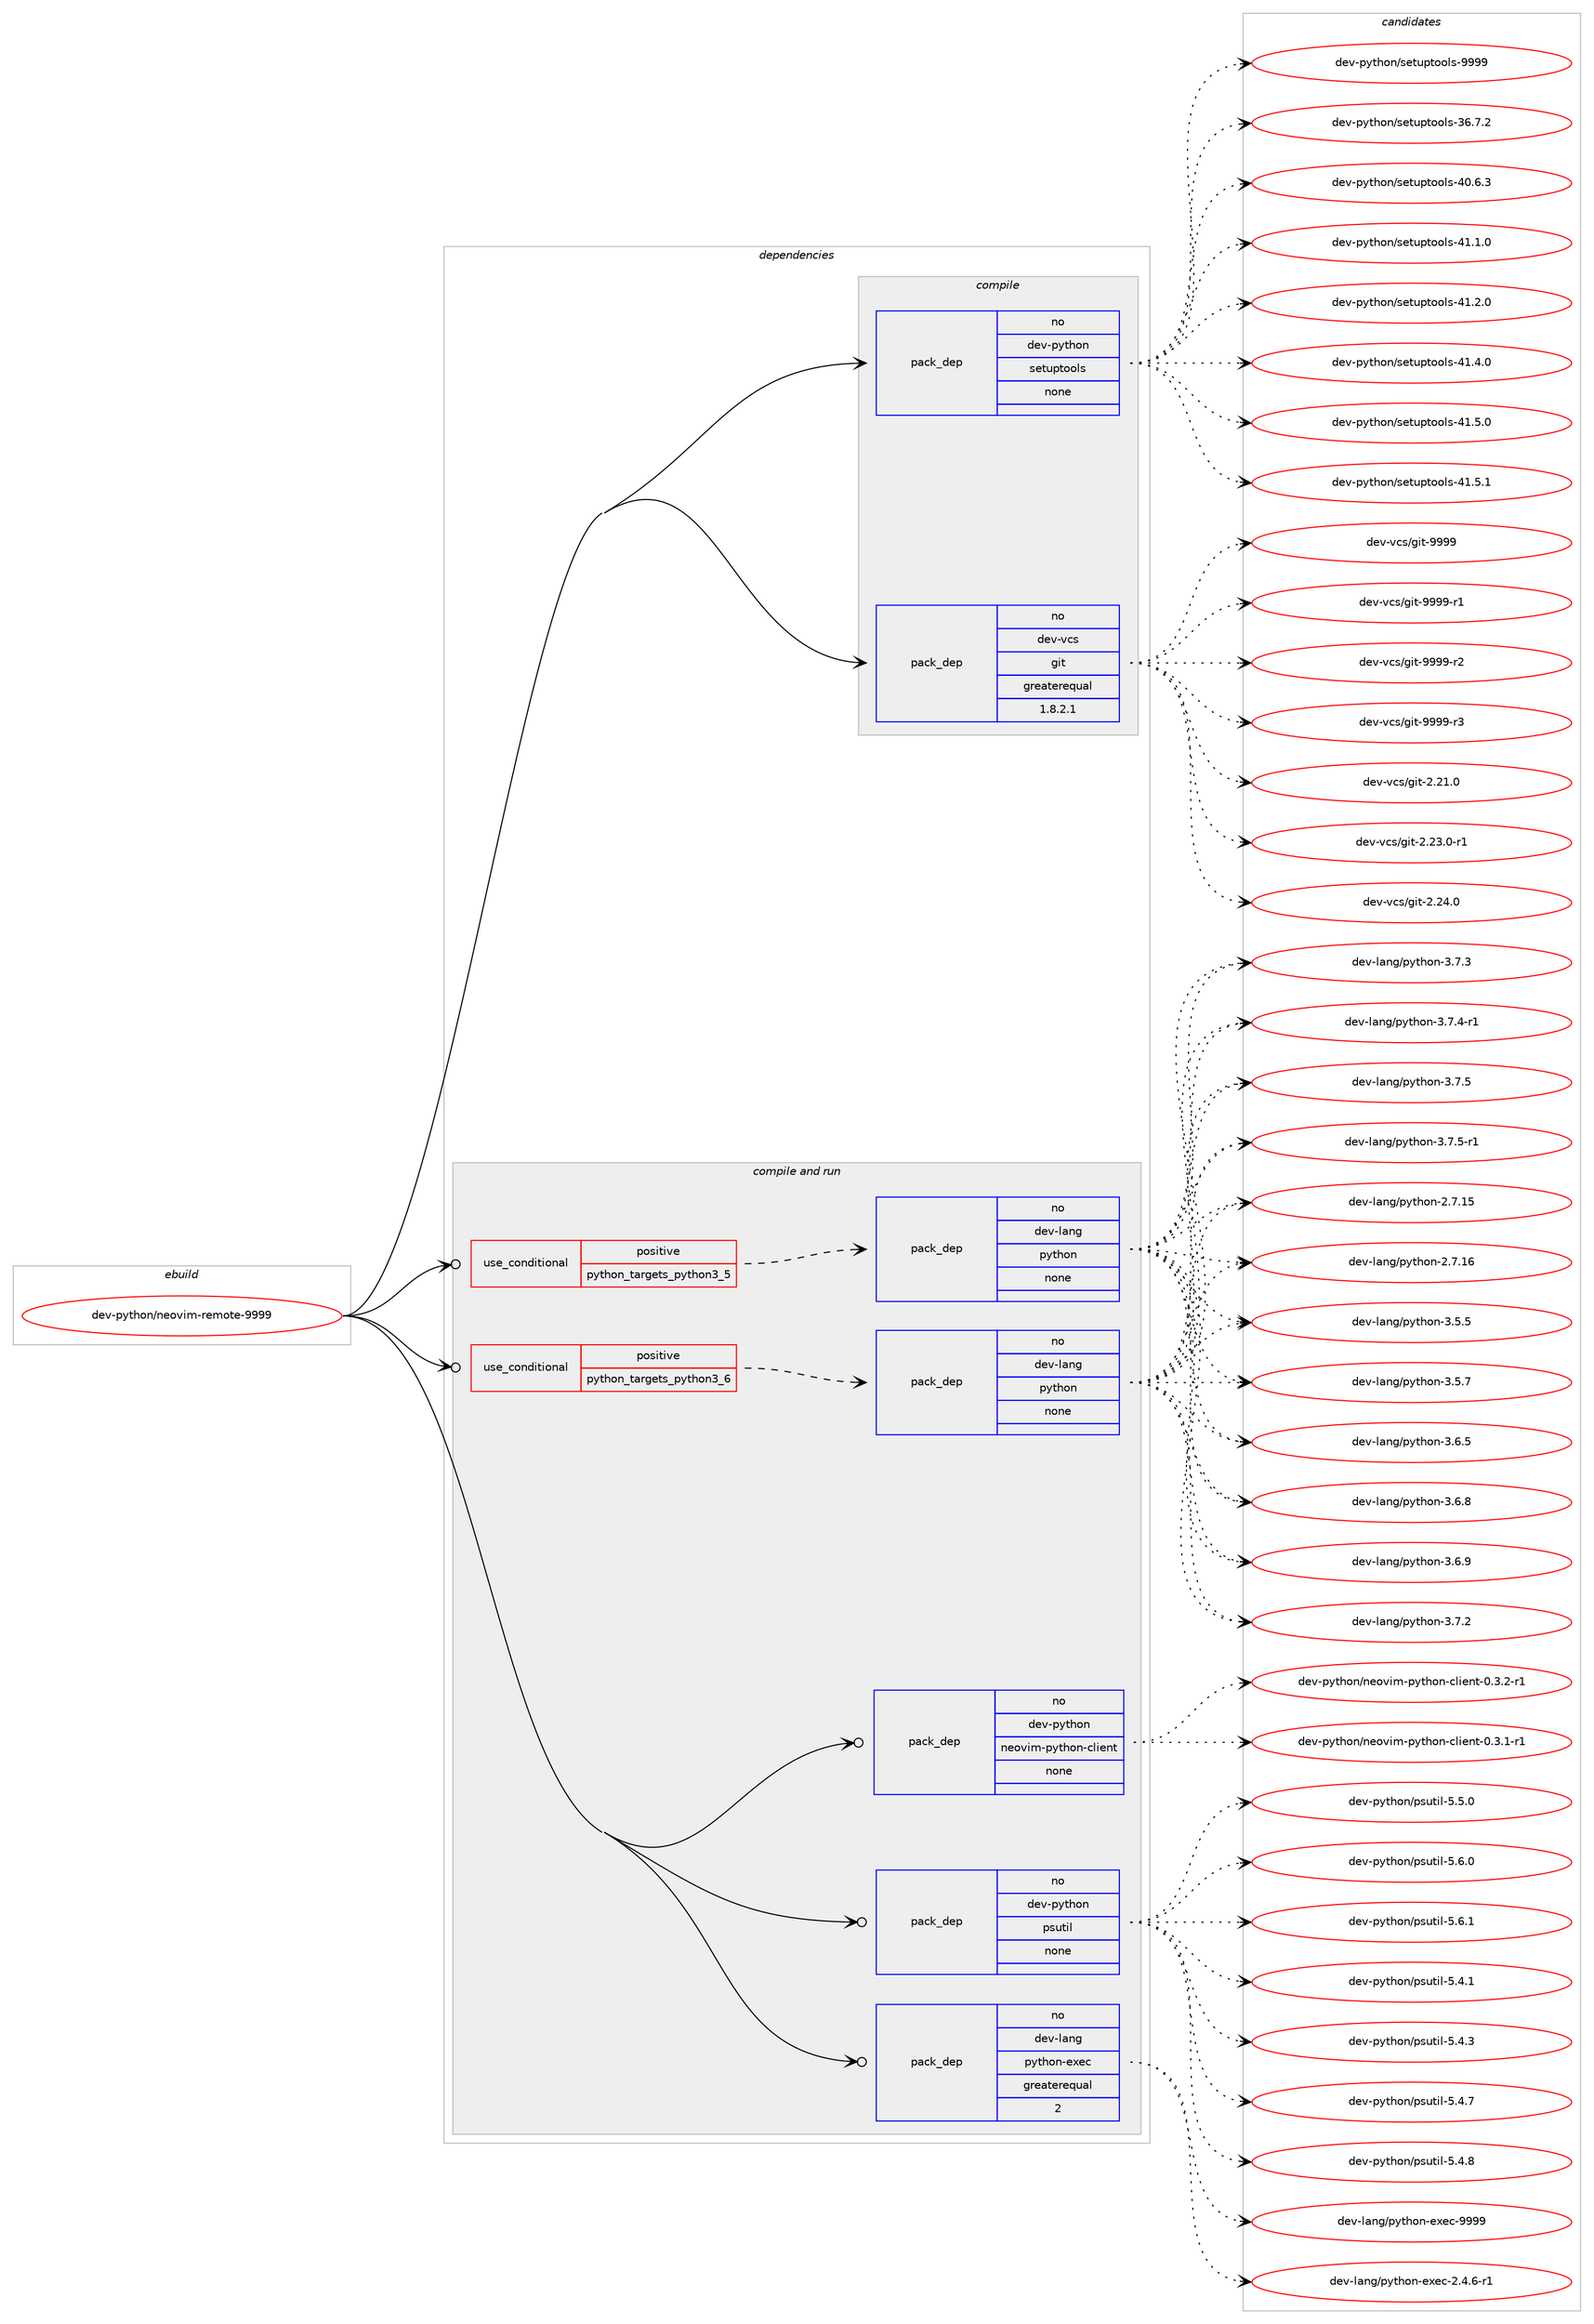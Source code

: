 digraph prolog {

# *************
# Graph options
# *************

newrank=true;
concentrate=true;
compound=true;
graph [rankdir=LR,fontname=Helvetica,fontsize=10,ranksep=1.5];#, ranksep=2.5, nodesep=0.2];
edge  [arrowhead=vee];
node  [fontname=Helvetica,fontsize=10];

# **********
# The ebuild
# **********

subgraph cluster_leftcol {
color=gray;
rank=same;
label=<<i>ebuild</i>>;
id [label="dev-python/neovim-remote-9999", color=red, width=4, href="../dev-python/neovim-remote-9999.svg"];
}

# ****************
# The dependencies
# ****************

subgraph cluster_midcol {
color=gray;
label=<<i>dependencies</i>>;
subgraph cluster_compile {
fillcolor="#eeeeee";
style=filled;
label=<<i>compile</i>>;
subgraph pack461418 {
dependency616241 [label=<<TABLE BORDER="0" CELLBORDER="1" CELLSPACING="0" CELLPADDING="4" WIDTH="220"><TR><TD ROWSPAN="6" CELLPADDING="30">pack_dep</TD></TR><TR><TD WIDTH="110">no</TD></TR><TR><TD>dev-python</TD></TR><TR><TD>setuptools</TD></TR><TR><TD>none</TD></TR><TR><TD></TD></TR></TABLE>>, shape=none, color=blue];
}
id:e -> dependency616241:w [weight=20,style="solid",arrowhead="vee"];
subgraph pack461419 {
dependency616242 [label=<<TABLE BORDER="0" CELLBORDER="1" CELLSPACING="0" CELLPADDING="4" WIDTH="220"><TR><TD ROWSPAN="6" CELLPADDING="30">pack_dep</TD></TR><TR><TD WIDTH="110">no</TD></TR><TR><TD>dev-vcs</TD></TR><TR><TD>git</TD></TR><TR><TD>greaterequal</TD></TR><TR><TD>1.8.2.1</TD></TR></TABLE>>, shape=none, color=blue];
}
id:e -> dependency616242:w [weight=20,style="solid",arrowhead="vee"];
}
subgraph cluster_compileandrun {
fillcolor="#eeeeee";
style=filled;
label=<<i>compile and run</i>>;
subgraph cond143018 {
dependency616243 [label=<<TABLE BORDER="0" CELLBORDER="1" CELLSPACING="0" CELLPADDING="4"><TR><TD ROWSPAN="3" CELLPADDING="10">use_conditional</TD></TR><TR><TD>positive</TD></TR><TR><TD>python_targets_python3_5</TD></TR></TABLE>>, shape=none, color=red];
subgraph pack461420 {
dependency616244 [label=<<TABLE BORDER="0" CELLBORDER="1" CELLSPACING="0" CELLPADDING="4" WIDTH="220"><TR><TD ROWSPAN="6" CELLPADDING="30">pack_dep</TD></TR><TR><TD WIDTH="110">no</TD></TR><TR><TD>dev-lang</TD></TR><TR><TD>python</TD></TR><TR><TD>none</TD></TR><TR><TD></TD></TR></TABLE>>, shape=none, color=blue];
}
dependency616243:e -> dependency616244:w [weight=20,style="dashed",arrowhead="vee"];
}
id:e -> dependency616243:w [weight=20,style="solid",arrowhead="odotvee"];
subgraph cond143019 {
dependency616245 [label=<<TABLE BORDER="0" CELLBORDER="1" CELLSPACING="0" CELLPADDING="4"><TR><TD ROWSPAN="3" CELLPADDING="10">use_conditional</TD></TR><TR><TD>positive</TD></TR><TR><TD>python_targets_python3_6</TD></TR></TABLE>>, shape=none, color=red];
subgraph pack461421 {
dependency616246 [label=<<TABLE BORDER="0" CELLBORDER="1" CELLSPACING="0" CELLPADDING="4" WIDTH="220"><TR><TD ROWSPAN="6" CELLPADDING="30">pack_dep</TD></TR><TR><TD WIDTH="110">no</TD></TR><TR><TD>dev-lang</TD></TR><TR><TD>python</TD></TR><TR><TD>none</TD></TR><TR><TD></TD></TR></TABLE>>, shape=none, color=blue];
}
dependency616245:e -> dependency616246:w [weight=20,style="dashed",arrowhead="vee"];
}
id:e -> dependency616245:w [weight=20,style="solid",arrowhead="odotvee"];
subgraph pack461422 {
dependency616247 [label=<<TABLE BORDER="0" CELLBORDER="1" CELLSPACING="0" CELLPADDING="4" WIDTH="220"><TR><TD ROWSPAN="6" CELLPADDING="30">pack_dep</TD></TR><TR><TD WIDTH="110">no</TD></TR><TR><TD>dev-lang</TD></TR><TR><TD>python-exec</TD></TR><TR><TD>greaterequal</TD></TR><TR><TD>2</TD></TR></TABLE>>, shape=none, color=blue];
}
id:e -> dependency616247:w [weight=20,style="solid",arrowhead="odotvee"];
subgraph pack461423 {
dependency616248 [label=<<TABLE BORDER="0" CELLBORDER="1" CELLSPACING="0" CELLPADDING="4" WIDTH="220"><TR><TD ROWSPAN="6" CELLPADDING="30">pack_dep</TD></TR><TR><TD WIDTH="110">no</TD></TR><TR><TD>dev-python</TD></TR><TR><TD>neovim-python-client</TD></TR><TR><TD>none</TD></TR><TR><TD></TD></TR></TABLE>>, shape=none, color=blue];
}
id:e -> dependency616248:w [weight=20,style="solid",arrowhead="odotvee"];
subgraph pack461424 {
dependency616249 [label=<<TABLE BORDER="0" CELLBORDER="1" CELLSPACING="0" CELLPADDING="4" WIDTH="220"><TR><TD ROWSPAN="6" CELLPADDING="30">pack_dep</TD></TR><TR><TD WIDTH="110">no</TD></TR><TR><TD>dev-python</TD></TR><TR><TD>psutil</TD></TR><TR><TD>none</TD></TR><TR><TD></TD></TR></TABLE>>, shape=none, color=blue];
}
id:e -> dependency616249:w [weight=20,style="solid",arrowhead="odotvee"];
}
subgraph cluster_run {
fillcolor="#eeeeee";
style=filled;
label=<<i>run</i>>;
}
}

# **************
# The candidates
# **************

subgraph cluster_choices {
rank=same;
color=gray;
label=<<i>candidates</i>>;

subgraph choice461418 {
color=black;
nodesep=1;
choice100101118451121211161041111104711510111611711211611111110811545515446554650 [label="dev-python/setuptools-36.7.2", color=red, width=4,href="../dev-python/setuptools-36.7.2.svg"];
choice100101118451121211161041111104711510111611711211611111110811545524846544651 [label="dev-python/setuptools-40.6.3", color=red, width=4,href="../dev-python/setuptools-40.6.3.svg"];
choice100101118451121211161041111104711510111611711211611111110811545524946494648 [label="dev-python/setuptools-41.1.0", color=red, width=4,href="../dev-python/setuptools-41.1.0.svg"];
choice100101118451121211161041111104711510111611711211611111110811545524946504648 [label="dev-python/setuptools-41.2.0", color=red, width=4,href="../dev-python/setuptools-41.2.0.svg"];
choice100101118451121211161041111104711510111611711211611111110811545524946524648 [label="dev-python/setuptools-41.4.0", color=red, width=4,href="../dev-python/setuptools-41.4.0.svg"];
choice100101118451121211161041111104711510111611711211611111110811545524946534648 [label="dev-python/setuptools-41.5.0", color=red, width=4,href="../dev-python/setuptools-41.5.0.svg"];
choice100101118451121211161041111104711510111611711211611111110811545524946534649 [label="dev-python/setuptools-41.5.1", color=red, width=4,href="../dev-python/setuptools-41.5.1.svg"];
choice10010111845112121116104111110471151011161171121161111111081154557575757 [label="dev-python/setuptools-9999", color=red, width=4,href="../dev-python/setuptools-9999.svg"];
dependency616241:e -> choice100101118451121211161041111104711510111611711211611111110811545515446554650:w [style=dotted,weight="100"];
dependency616241:e -> choice100101118451121211161041111104711510111611711211611111110811545524846544651:w [style=dotted,weight="100"];
dependency616241:e -> choice100101118451121211161041111104711510111611711211611111110811545524946494648:w [style=dotted,weight="100"];
dependency616241:e -> choice100101118451121211161041111104711510111611711211611111110811545524946504648:w [style=dotted,weight="100"];
dependency616241:e -> choice100101118451121211161041111104711510111611711211611111110811545524946524648:w [style=dotted,weight="100"];
dependency616241:e -> choice100101118451121211161041111104711510111611711211611111110811545524946534648:w [style=dotted,weight="100"];
dependency616241:e -> choice100101118451121211161041111104711510111611711211611111110811545524946534649:w [style=dotted,weight="100"];
dependency616241:e -> choice10010111845112121116104111110471151011161171121161111111081154557575757:w [style=dotted,weight="100"];
}
subgraph choice461419 {
color=black;
nodesep=1;
choice10010111845118991154710310511645504650494648 [label="dev-vcs/git-2.21.0", color=red, width=4,href="../dev-vcs/git-2.21.0.svg"];
choice100101118451189911547103105116455046505146484511449 [label="dev-vcs/git-2.23.0-r1", color=red, width=4,href="../dev-vcs/git-2.23.0-r1.svg"];
choice10010111845118991154710310511645504650524648 [label="dev-vcs/git-2.24.0", color=red, width=4,href="../dev-vcs/git-2.24.0.svg"];
choice1001011184511899115471031051164557575757 [label="dev-vcs/git-9999", color=red, width=4,href="../dev-vcs/git-9999.svg"];
choice10010111845118991154710310511645575757574511449 [label="dev-vcs/git-9999-r1", color=red, width=4,href="../dev-vcs/git-9999-r1.svg"];
choice10010111845118991154710310511645575757574511450 [label="dev-vcs/git-9999-r2", color=red, width=4,href="../dev-vcs/git-9999-r2.svg"];
choice10010111845118991154710310511645575757574511451 [label="dev-vcs/git-9999-r3", color=red, width=4,href="../dev-vcs/git-9999-r3.svg"];
dependency616242:e -> choice10010111845118991154710310511645504650494648:w [style=dotted,weight="100"];
dependency616242:e -> choice100101118451189911547103105116455046505146484511449:w [style=dotted,weight="100"];
dependency616242:e -> choice10010111845118991154710310511645504650524648:w [style=dotted,weight="100"];
dependency616242:e -> choice1001011184511899115471031051164557575757:w [style=dotted,weight="100"];
dependency616242:e -> choice10010111845118991154710310511645575757574511449:w [style=dotted,weight="100"];
dependency616242:e -> choice10010111845118991154710310511645575757574511450:w [style=dotted,weight="100"];
dependency616242:e -> choice10010111845118991154710310511645575757574511451:w [style=dotted,weight="100"];
}
subgraph choice461420 {
color=black;
nodesep=1;
choice10010111845108971101034711212111610411111045504655464953 [label="dev-lang/python-2.7.15", color=red, width=4,href="../dev-lang/python-2.7.15.svg"];
choice10010111845108971101034711212111610411111045504655464954 [label="dev-lang/python-2.7.16", color=red, width=4,href="../dev-lang/python-2.7.16.svg"];
choice100101118451089711010347112121116104111110455146534653 [label="dev-lang/python-3.5.5", color=red, width=4,href="../dev-lang/python-3.5.5.svg"];
choice100101118451089711010347112121116104111110455146534655 [label="dev-lang/python-3.5.7", color=red, width=4,href="../dev-lang/python-3.5.7.svg"];
choice100101118451089711010347112121116104111110455146544653 [label="dev-lang/python-3.6.5", color=red, width=4,href="../dev-lang/python-3.6.5.svg"];
choice100101118451089711010347112121116104111110455146544656 [label="dev-lang/python-3.6.8", color=red, width=4,href="../dev-lang/python-3.6.8.svg"];
choice100101118451089711010347112121116104111110455146544657 [label="dev-lang/python-3.6.9", color=red, width=4,href="../dev-lang/python-3.6.9.svg"];
choice100101118451089711010347112121116104111110455146554650 [label="dev-lang/python-3.7.2", color=red, width=4,href="../dev-lang/python-3.7.2.svg"];
choice100101118451089711010347112121116104111110455146554651 [label="dev-lang/python-3.7.3", color=red, width=4,href="../dev-lang/python-3.7.3.svg"];
choice1001011184510897110103471121211161041111104551465546524511449 [label="dev-lang/python-3.7.4-r1", color=red, width=4,href="../dev-lang/python-3.7.4-r1.svg"];
choice100101118451089711010347112121116104111110455146554653 [label="dev-lang/python-3.7.5", color=red, width=4,href="../dev-lang/python-3.7.5.svg"];
choice1001011184510897110103471121211161041111104551465546534511449 [label="dev-lang/python-3.7.5-r1", color=red, width=4,href="../dev-lang/python-3.7.5-r1.svg"];
dependency616244:e -> choice10010111845108971101034711212111610411111045504655464953:w [style=dotted,weight="100"];
dependency616244:e -> choice10010111845108971101034711212111610411111045504655464954:w [style=dotted,weight="100"];
dependency616244:e -> choice100101118451089711010347112121116104111110455146534653:w [style=dotted,weight="100"];
dependency616244:e -> choice100101118451089711010347112121116104111110455146534655:w [style=dotted,weight="100"];
dependency616244:e -> choice100101118451089711010347112121116104111110455146544653:w [style=dotted,weight="100"];
dependency616244:e -> choice100101118451089711010347112121116104111110455146544656:w [style=dotted,weight="100"];
dependency616244:e -> choice100101118451089711010347112121116104111110455146544657:w [style=dotted,weight="100"];
dependency616244:e -> choice100101118451089711010347112121116104111110455146554650:w [style=dotted,weight="100"];
dependency616244:e -> choice100101118451089711010347112121116104111110455146554651:w [style=dotted,weight="100"];
dependency616244:e -> choice1001011184510897110103471121211161041111104551465546524511449:w [style=dotted,weight="100"];
dependency616244:e -> choice100101118451089711010347112121116104111110455146554653:w [style=dotted,weight="100"];
dependency616244:e -> choice1001011184510897110103471121211161041111104551465546534511449:w [style=dotted,weight="100"];
}
subgraph choice461421 {
color=black;
nodesep=1;
choice10010111845108971101034711212111610411111045504655464953 [label="dev-lang/python-2.7.15", color=red, width=4,href="../dev-lang/python-2.7.15.svg"];
choice10010111845108971101034711212111610411111045504655464954 [label="dev-lang/python-2.7.16", color=red, width=4,href="../dev-lang/python-2.7.16.svg"];
choice100101118451089711010347112121116104111110455146534653 [label="dev-lang/python-3.5.5", color=red, width=4,href="../dev-lang/python-3.5.5.svg"];
choice100101118451089711010347112121116104111110455146534655 [label="dev-lang/python-3.5.7", color=red, width=4,href="../dev-lang/python-3.5.7.svg"];
choice100101118451089711010347112121116104111110455146544653 [label="dev-lang/python-3.6.5", color=red, width=4,href="../dev-lang/python-3.6.5.svg"];
choice100101118451089711010347112121116104111110455146544656 [label="dev-lang/python-3.6.8", color=red, width=4,href="../dev-lang/python-3.6.8.svg"];
choice100101118451089711010347112121116104111110455146544657 [label="dev-lang/python-3.6.9", color=red, width=4,href="../dev-lang/python-3.6.9.svg"];
choice100101118451089711010347112121116104111110455146554650 [label="dev-lang/python-3.7.2", color=red, width=4,href="../dev-lang/python-3.7.2.svg"];
choice100101118451089711010347112121116104111110455146554651 [label="dev-lang/python-3.7.3", color=red, width=4,href="../dev-lang/python-3.7.3.svg"];
choice1001011184510897110103471121211161041111104551465546524511449 [label="dev-lang/python-3.7.4-r1", color=red, width=4,href="../dev-lang/python-3.7.4-r1.svg"];
choice100101118451089711010347112121116104111110455146554653 [label="dev-lang/python-3.7.5", color=red, width=4,href="../dev-lang/python-3.7.5.svg"];
choice1001011184510897110103471121211161041111104551465546534511449 [label="dev-lang/python-3.7.5-r1", color=red, width=4,href="../dev-lang/python-3.7.5-r1.svg"];
dependency616246:e -> choice10010111845108971101034711212111610411111045504655464953:w [style=dotted,weight="100"];
dependency616246:e -> choice10010111845108971101034711212111610411111045504655464954:w [style=dotted,weight="100"];
dependency616246:e -> choice100101118451089711010347112121116104111110455146534653:w [style=dotted,weight="100"];
dependency616246:e -> choice100101118451089711010347112121116104111110455146534655:w [style=dotted,weight="100"];
dependency616246:e -> choice100101118451089711010347112121116104111110455146544653:w [style=dotted,weight="100"];
dependency616246:e -> choice100101118451089711010347112121116104111110455146544656:w [style=dotted,weight="100"];
dependency616246:e -> choice100101118451089711010347112121116104111110455146544657:w [style=dotted,weight="100"];
dependency616246:e -> choice100101118451089711010347112121116104111110455146554650:w [style=dotted,weight="100"];
dependency616246:e -> choice100101118451089711010347112121116104111110455146554651:w [style=dotted,weight="100"];
dependency616246:e -> choice1001011184510897110103471121211161041111104551465546524511449:w [style=dotted,weight="100"];
dependency616246:e -> choice100101118451089711010347112121116104111110455146554653:w [style=dotted,weight="100"];
dependency616246:e -> choice1001011184510897110103471121211161041111104551465546534511449:w [style=dotted,weight="100"];
}
subgraph choice461422 {
color=black;
nodesep=1;
choice10010111845108971101034711212111610411111045101120101994550465246544511449 [label="dev-lang/python-exec-2.4.6-r1", color=red, width=4,href="../dev-lang/python-exec-2.4.6-r1.svg"];
choice10010111845108971101034711212111610411111045101120101994557575757 [label="dev-lang/python-exec-9999", color=red, width=4,href="../dev-lang/python-exec-9999.svg"];
dependency616247:e -> choice10010111845108971101034711212111610411111045101120101994550465246544511449:w [style=dotted,weight="100"];
dependency616247:e -> choice10010111845108971101034711212111610411111045101120101994557575757:w [style=dotted,weight="100"];
}
subgraph choice461423 {
color=black;
nodesep=1;
choice10010111845112121116104111110471101011111181051094511212111610411111045991081051011101164548465146494511449 [label="dev-python/neovim-python-client-0.3.1-r1", color=red, width=4,href="../dev-python/neovim-python-client-0.3.1-r1.svg"];
choice10010111845112121116104111110471101011111181051094511212111610411111045991081051011101164548465146504511449 [label="dev-python/neovim-python-client-0.3.2-r1", color=red, width=4,href="../dev-python/neovim-python-client-0.3.2-r1.svg"];
dependency616248:e -> choice10010111845112121116104111110471101011111181051094511212111610411111045991081051011101164548465146494511449:w [style=dotted,weight="100"];
dependency616248:e -> choice10010111845112121116104111110471101011111181051094511212111610411111045991081051011101164548465146504511449:w [style=dotted,weight="100"];
}
subgraph choice461424 {
color=black;
nodesep=1;
choice1001011184511212111610411111047112115117116105108455346524649 [label="dev-python/psutil-5.4.1", color=red, width=4,href="../dev-python/psutil-5.4.1.svg"];
choice1001011184511212111610411111047112115117116105108455346524651 [label="dev-python/psutil-5.4.3", color=red, width=4,href="../dev-python/psutil-5.4.3.svg"];
choice1001011184511212111610411111047112115117116105108455346524655 [label="dev-python/psutil-5.4.7", color=red, width=4,href="../dev-python/psutil-5.4.7.svg"];
choice1001011184511212111610411111047112115117116105108455346524656 [label="dev-python/psutil-5.4.8", color=red, width=4,href="../dev-python/psutil-5.4.8.svg"];
choice1001011184511212111610411111047112115117116105108455346534648 [label="dev-python/psutil-5.5.0", color=red, width=4,href="../dev-python/psutil-5.5.0.svg"];
choice1001011184511212111610411111047112115117116105108455346544648 [label="dev-python/psutil-5.6.0", color=red, width=4,href="../dev-python/psutil-5.6.0.svg"];
choice1001011184511212111610411111047112115117116105108455346544649 [label="dev-python/psutil-5.6.1", color=red, width=4,href="../dev-python/psutil-5.6.1.svg"];
dependency616249:e -> choice1001011184511212111610411111047112115117116105108455346524649:w [style=dotted,weight="100"];
dependency616249:e -> choice1001011184511212111610411111047112115117116105108455346524651:w [style=dotted,weight="100"];
dependency616249:e -> choice1001011184511212111610411111047112115117116105108455346524655:w [style=dotted,weight="100"];
dependency616249:e -> choice1001011184511212111610411111047112115117116105108455346524656:w [style=dotted,weight="100"];
dependency616249:e -> choice1001011184511212111610411111047112115117116105108455346534648:w [style=dotted,weight="100"];
dependency616249:e -> choice1001011184511212111610411111047112115117116105108455346544648:w [style=dotted,weight="100"];
dependency616249:e -> choice1001011184511212111610411111047112115117116105108455346544649:w [style=dotted,weight="100"];
}
}

}
